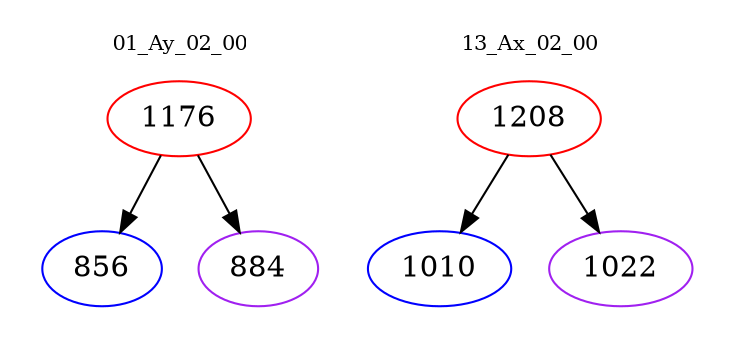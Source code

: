 digraph{
subgraph cluster_0 {
color = white
label = "01_Ay_02_00";
fontsize=10;
T0_1176 [label="1176", color="red"]
T0_1176 -> T0_856 [color="black"]
T0_856 [label="856", color="blue"]
T0_1176 -> T0_884 [color="black"]
T0_884 [label="884", color="purple"]
}
subgraph cluster_1 {
color = white
label = "13_Ax_02_00";
fontsize=10;
T1_1208 [label="1208", color="red"]
T1_1208 -> T1_1010 [color="black"]
T1_1010 [label="1010", color="blue"]
T1_1208 -> T1_1022 [color="black"]
T1_1022 [label="1022", color="purple"]
}
}
